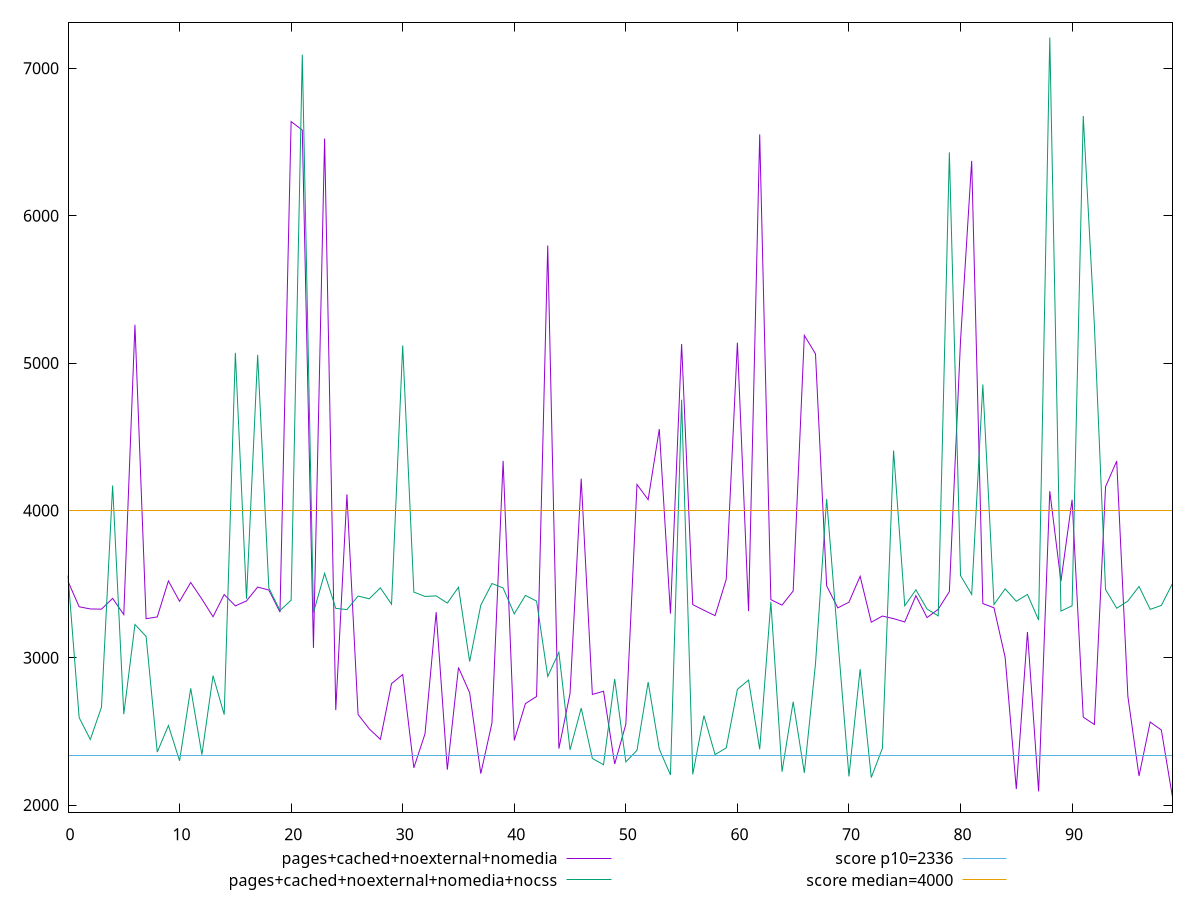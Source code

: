reset

$pagesCachedNoexternalNomedia <<EOF
0 3518.3585000000003
1 3345.9430000000007
2 3331.082999999999
3 3329.715
4 3402.6624999999995
5 3292.8405
6 5259.486499999999
7 3265.1609999999996
8 3276.781
9 3521.323
10 3382.8575
11 3510.8045
12 3398.1040000000003
13 3278.3824999999997
14 3428.893
15 3352.0089999999996
16 3385.4900000000007
17 3479.5615
18 3459.6470000000004
19 3309.5989999999997
20 6638.604000000001
21 6580.5340000000015
22 3066.3774999999996
23 6523.274
24 2644.3645000000006
25 4108.411
26 2615.157
27 2517.2084999999997
28 2446.009
29 2824.6094999999996
30 2886.2684999999997
31 2252.9094999999998
32 2483.824
33 3309.3445
34 2240.525
35 2933.4105
36 2762.5920000000006
37 2213.7379999999994
38 2557.0110000000004
39 4335.6539999999995
40 2438.4325
41 2688.8014999999996
42 2737.2439999999992
43 5797.698999999999
44 2383.277
45 2757.9455
46 4215.3015000000005
47 2751.076
48 2772.5195000000003
49 2279.0979999999995
50 2548.0675
51 4175.952
52 4072.8505000000005
53 4551.3405
54 3299.4585
55 5129.544500000001
56 3360.4460000000004
57 3322.174
58 3285.723
59 3531.953
60 5138.5650000000005
61 3316.3914999999997
62 6551.6505
63 3394.4399999999996
64 3357.0235
65 3453.0605
66 5187.4505
67 5062.231
68 3487.7695
69 3338.2635
70 3376.9724999999994
71 3552.6725
72 3241.0539999999996
73 3282.8845
74 3265.4200000000005
75 3242.7125
76 3420.9309999999996
77 3272.5880000000006
78 3328.83
79 3448.639
80 5150.460499999999
81 6371.445
82 3367.6165
83 3338.8199999999997
84 3002.3489999999993
85 2108.984
86 3175.0470000000005
87 2092.973
88 4130.5215
89 3518.9184999999998
90 4072.3750000000005
91 2596.855
92 2546.9110000000005
93 4160.6404999999995
94 4334.630499999999
95 2737.7935
96 2197.37
97 2563.811
98 2509.3885
99 2053.962
EOF

$pagesCachedNoexternalNomediaNocss <<EOF
0 3557.8899999999994
1 2593.699
2 2445.3089999999997
3 2664.4080000000004
4 4168.9855
5 2616.8179999999998
6 3225.4984999999997
7 3144.7695000000003
8 2359.957
9 2539.8075
10 2300.9155
11 2792.442499999999
12 2342.3585000000003
13 2878.1855000000005
14 2614.0685
15 5068.956999999999
16 3400.602500000001
17 5055.606
18 3473.899
19 3320.259
20 3390.62
21 7092.328000000001
22 3306.3585000000003
23 3572.396
24 3335.0095
25 3326.7124999999996
26 3418.5655
27 3399.9204999999997
28 3474.1610000000005
29 3362.9454999999994
30 5119.058500000001
31 3445.3269999999993
32 3416.1665000000003
33 3419.4649999999997
34 3370.997
35 3478.4979999999996
36 2974.637
37 3356.6165
38 3503.7225
39 3473.5970000000007
40 3297.861000000001
41 3422.9825
42 3384.1569999999997
43 2873.228
44 3036.973
45 2375.071
46 2658.0874999999996
47 2316.639
48 2273.9365000000003
49 2856.1355000000003
50 2293.1865000000003
51 2371.9759999999997
52 2834.5185
53 2379.8525
54 2204.7619999999997
55 4751.3295
56 2208.5915000000005
57 2606.9320000000002
58 2342.56
59 2388.3679999999995
60 2785.4745000000003
61 2848.356
62 2378.3179999999998
63 3379.1564999999996
64 2226.4895
65 2701.2995
66 2219.1459999999997
67 2958.054
68 4077.1719999999996
69 3126.6515
70 2194.9405
71 2922.6175
72 2187.0145
73 2386.442
74 4406.0244999999995
75 3352.5299999999997
76 3461.1025
77 3330.337
78 3284.1450000000004
79 6429.503000000001
80 3557.676
81 3429.5965
82 4854.095499999999
83 3361.2599999999998
84 3467.5040000000004
85 3383.2225000000003
86 3429.54
87 3255.457
88 7209.048999999999
89 3316.49
90 3352.7355000000002
91 6676.398
92 5254.196
93 3462.8385
94 3335.8624999999997
95 3384.893
96 3483.9079999999994
97 3328.3520000000003
98 3354.8549999999996
99 3504.0054999999993
EOF

set key outside below
set xrange [0:99]
set yrange [1950.86026:7312.150739999999]
set trange [1950.86026:7312.150739999999]
set terminal svg size 640, 520 enhanced background rgb 'white'
set output "reprap/first-contentful-paint/comparison/line/3_vs_4.svg"

plot $pagesCachedNoexternalNomedia title "pages+cached+noexternal+nomedia" with line, \
     $pagesCachedNoexternalNomediaNocss title "pages+cached+noexternal+nomedia+nocss" with line, \
     2336 title "score p10=2336", \
     4000 title "score median=4000"

reset
